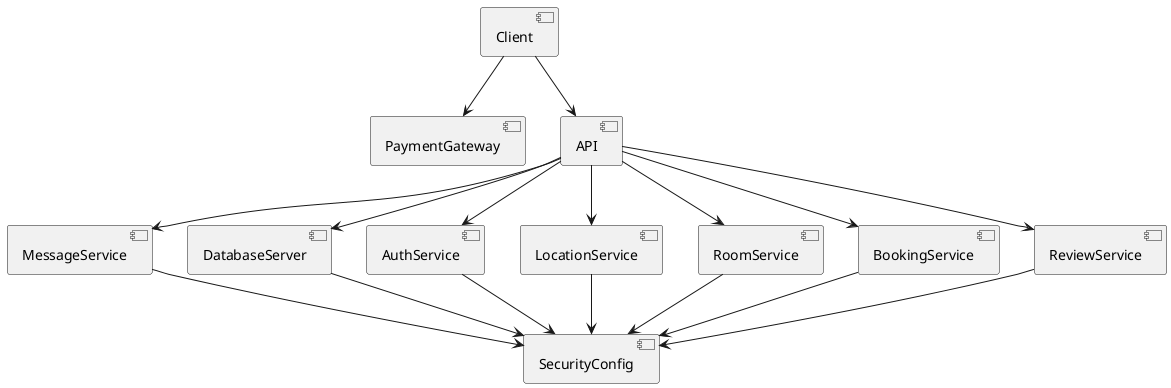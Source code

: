 @startuml main

[Client] as CL
[SecurityConfig] as SC
[PaymentGateway] as PG
[MapService] as MS
[DatabaseServer] as DS
[API] as API
[AuthService] as AS
[LocationService] as LS
[RoomService] as RS
[BookingService] as BS
[MessageService] as MS
[ReviewService] as RvS

CL --> API
API --> DS
API --> AS
API --> LS
API --> RS
API --> BS
API --> MS
API --> RvS

DS --> SC
AS --> SC
LS --> SC
RS --> SC
BS --> SC
MS --> SC
RvS --> SC

CL --> PG
@enduml